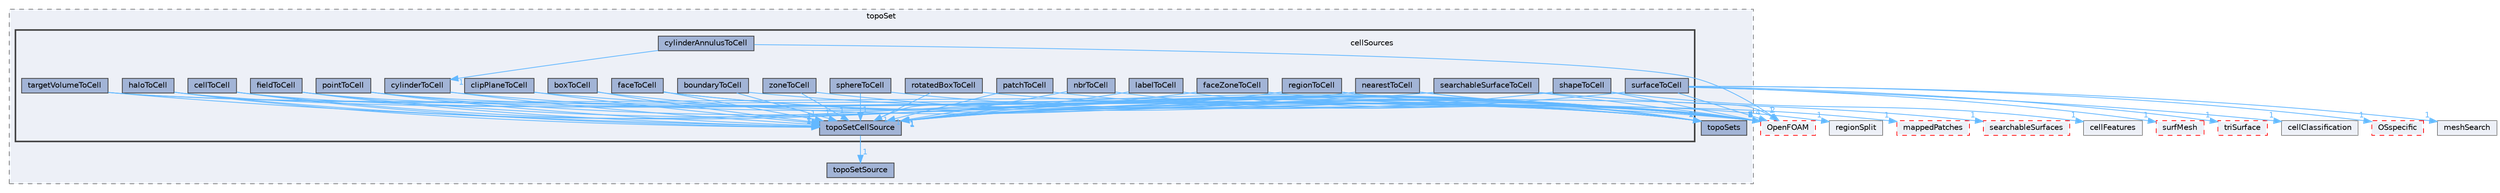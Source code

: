 digraph "src/meshTools/topoSet/cellSources"
{
 // LATEX_PDF_SIZE
  bgcolor="transparent";
  edge [fontname=Helvetica,fontsize=10,labelfontname=Helvetica,labelfontsize=10];
  node [fontname=Helvetica,fontsize=10,shape=box,height=0.2,width=0.4];
  compound=true
  subgraph clusterdir_53c6f1430167a4cd316d5caa179db9dd {
    graph [ bgcolor="#edf0f7", pencolor="grey50", label="topoSet", fontname=Helvetica,fontsize=10 style="filled,dashed", URL="dir_53c6f1430167a4cd316d5caa179db9dd.html",tooltip=""]
  dir_cf85cbbd7fd849cf972e2760b9b27a5d [label="topoSets", fillcolor="#a2b4d6", color="grey25", style="filled", URL="dir_cf85cbbd7fd849cf972e2760b9b27a5d.html",tooltip=""];
  dir_4b6fbbc959fea3024271902bf3ac20e3 [label="topoSetSource", fillcolor="#a2b4d6", color="grey25", style="filled", URL="dir_4b6fbbc959fea3024271902bf3ac20e3.html",tooltip=""];
  subgraph clusterdir_7191e266c7adc3c79494645c7d896727 {
    graph [ bgcolor="#edf0f7", pencolor="grey25", label="", fontname=Helvetica,fontsize=10 style="filled,bold", URL="dir_7191e266c7adc3c79494645c7d896727.html",tooltip=""]
    dir_7191e266c7adc3c79494645c7d896727 [shape=plaintext, label="cellSources"];
  dir_9fe89420600179f4ff3efdf21ee6a435 [label="boundaryToCell", fillcolor="#a2b4d6", color="grey25", style="filled", URL="dir_9fe89420600179f4ff3efdf21ee6a435.html",tooltip=""];
  dir_0d1f6cf7dda4012fe48c89bed304a131 [label="boxToCell", fillcolor="#a2b4d6", color="grey25", style="filled", URL="dir_0d1f6cf7dda4012fe48c89bed304a131.html",tooltip=""];
  dir_4d4ff1d05061ff05af09487dbb78bf7e [label="cellToCell", fillcolor="#a2b4d6", color="grey25", style="filled", URL="dir_4d4ff1d05061ff05af09487dbb78bf7e.html",tooltip=""];
  dir_490407684e1340ab8e70b3b14d02e0cd [label="clipPlaneToCell", fillcolor="#a2b4d6", color="grey25", style="filled", URL="dir_490407684e1340ab8e70b3b14d02e0cd.html",tooltip=""];
  dir_b42246aaedaabf4de0125bf7332f6715 [label="cylinderAnnulusToCell", fillcolor="#a2b4d6", color="grey25", style="filled", URL="dir_b42246aaedaabf4de0125bf7332f6715.html",tooltip=""];
  dir_3ea02d57da5904d4080ac94eda54210a [label="cylinderToCell", fillcolor="#a2b4d6", color="grey25", style="filled", URL="dir_3ea02d57da5904d4080ac94eda54210a.html",tooltip=""];
  dir_7706a7d7ecaccfbe083cba4f16839086 [label="faceToCell", fillcolor="#a2b4d6", color="grey25", style="filled", URL="dir_7706a7d7ecaccfbe083cba4f16839086.html",tooltip=""];
  dir_46aca1db60a0afe7189d3c82646d0f4d [label="faceZoneToCell", fillcolor="#a2b4d6", color="grey25", style="filled", URL="dir_46aca1db60a0afe7189d3c82646d0f4d.html",tooltip=""];
  dir_c7d35d131786a2a486bd9c20f4c9d1f6 [label="fieldToCell", fillcolor="#a2b4d6", color="grey25", style="filled", URL="dir_c7d35d131786a2a486bd9c20f4c9d1f6.html",tooltip=""];
  dir_2b4fb6936bfef15eea59b22c693755cc [label="haloToCell", fillcolor="#a2b4d6", color="grey25", style="filled", URL="dir_2b4fb6936bfef15eea59b22c693755cc.html",tooltip=""];
  dir_5730513b79fadcb7d62d44a89f2808a3 [label="labelToCell", fillcolor="#a2b4d6", color="grey25", style="filled", URL="dir_5730513b79fadcb7d62d44a89f2808a3.html",tooltip=""];
  dir_31c5edf133188b2d632348c8465593bb [label="nbrToCell", fillcolor="#a2b4d6", color="grey25", style="filled", URL="dir_31c5edf133188b2d632348c8465593bb.html",tooltip=""];
  dir_3554fb8df205e9aed5e4dff19d5bbaf1 [label="nearestToCell", fillcolor="#a2b4d6", color="grey25", style="filled", URL="dir_3554fb8df205e9aed5e4dff19d5bbaf1.html",tooltip=""];
  dir_73cd432b485bf5def3ffb43436d7a338 [label="patchToCell", fillcolor="#a2b4d6", color="grey25", style="filled", URL="dir_73cd432b485bf5def3ffb43436d7a338.html",tooltip=""];
  dir_a137f9d486866db2842802ca29efd626 [label="pointToCell", fillcolor="#a2b4d6", color="grey25", style="filled", URL="dir_a137f9d486866db2842802ca29efd626.html",tooltip=""];
  dir_28dc57a70531b09a376429f89f4d375e [label="regionToCell", fillcolor="#a2b4d6", color="grey25", style="filled", URL="dir_28dc57a70531b09a376429f89f4d375e.html",tooltip=""];
  dir_17b06b0aa16cf510f4446100f347c4e7 [label="rotatedBoxToCell", fillcolor="#a2b4d6", color="grey25", style="filled", URL="dir_17b06b0aa16cf510f4446100f347c4e7.html",tooltip=""];
  dir_068a002789693401667d1924c0d6f22c [label="searchableSurfaceToCell", fillcolor="#a2b4d6", color="grey25", style="filled", URL="dir_068a002789693401667d1924c0d6f22c.html",tooltip=""];
  dir_99decd8bfd57705eb9c478420ac68d1c [label="shapeToCell", fillcolor="#a2b4d6", color="grey25", style="filled", URL="dir_99decd8bfd57705eb9c478420ac68d1c.html",tooltip=""];
  dir_2d0bbf2f978f2060ff16c7ac1a2f7fd2 [label="sphereToCell", fillcolor="#a2b4d6", color="grey25", style="filled", URL="dir_2d0bbf2f978f2060ff16c7ac1a2f7fd2.html",tooltip=""];
  dir_ecb90879b7fdb5ce0d4f2a8d9b699808 [label="surfaceToCell", fillcolor="#a2b4d6", color="grey25", style="filled", URL="dir_ecb90879b7fdb5ce0d4f2a8d9b699808.html",tooltip=""];
  dir_154e74d4ab4053dd42d6707ea5405ea2 [label="targetVolumeToCell", fillcolor="#a2b4d6", color="grey25", style="filled", URL="dir_154e74d4ab4053dd42d6707ea5405ea2.html",tooltip=""];
  dir_4ae62864b70182b5576499dcedbe0929 [label="topoSetCellSource", fillcolor="#a2b4d6", color="grey25", style="filled", URL="dir_4ae62864b70182b5576499dcedbe0929.html",tooltip=""];
  dir_6607ee60a67f78b8d9e1b2c99449b49b [label="zoneToCell", fillcolor="#a2b4d6", color="grey25", style="filled", URL="dir_6607ee60a67f78b8d9e1b2c99449b49b.html",tooltip=""];
  }
  }
  dir_c5473ff19b20e6ec4dfe5c310b3778a8 [label="OpenFOAM", fillcolor="#edf0f7", color="red", style="filled,dashed", URL="dir_c5473ff19b20e6ec4dfe5c310b3778a8.html",tooltip=""];
  dir_c77b33f4fcb6ece30dd2aa16d1bc605e [label="mappedPatches", fillcolor="#edf0f7", color="red", style="filled,dashed", URL="dir_c77b33f4fcb6ece30dd2aa16d1bc605e.html",tooltip=""];
  dir_e6eb7eb4a0044a29d56f0d9aa7020713 [label="regionSplit", fillcolor="#edf0f7", color="grey50", style="filled", URL="dir_e6eb7eb4a0044a29d56f0d9aa7020713.html",tooltip=""];
  dir_fdba7555f757b9c8126275cbaccc3a14 [label="searchableSurfaces", fillcolor="#edf0f7", color="red", style="filled,dashed", URL="dir_fdba7555f757b9c8126275cbaccc3a14.html",tooltip=""];
  dir_8e84b7a8ecd36470533812cac5903fcd [label="cellFeatures", fillcolor="#edf0f7", color="grey50", style="filled", URL="dir_8e84b7a8ecd36470533812cac5903fcd.html",tooltip=""];
  dir_7314f67fd2a911ec2225fce1156c35c5 [label="meshSearch", fillcolor="#edf0f7", color="grey50", style="filled", URL="dir_7314f67fd2a911ec2225fce1156c35c5.html",tooltip=""];
  dir_0a88fe22feb23ce5f078a04a1df67721 [label="surfMesh", fillcolor="#edf0f7", color="red", style="filled,dashed", URL="dir_0a88fe22feb23ce5f078a04a1df67721.html",tooltip=""];
  dir_2c4b96702ead4056d900947b6784ec65 [label="triSurface", fillcolor="#edf0f7", color="red", style="filled,dashed", URL="dir_2c4b96702ead4056d900947b6784ec65.html",tooltip=""];
  dir_4bc05fb9b88a5582dccdfc3fdfdff5b9 [label="cellClassification", fillcolor="#edf0f7", color="grey50", style="filled", URL="dir_4bc05fb9b88a5582dccdfc3fdfdff5b9.html",tooltip=""];
  dir_1e7df7a7407fc4618be5c18f76eb7b99 [label="OSspecific", fillcolor="#edf0f7", color="red", style="filled,dashed", URL="dir_1e7df7a7407fc4618be5c18f76eb7b99.html",tooltip=""];
  dir_9fe89420600179f4ff3efdf21ee6a435->dir_4ae62864b70182b5576499dcedbe0929 [headlabel="1", labeldistance=1.5 headhref="dir_000331_004075.html" href="dir_000331_004075.html" color="steelblue1" fontcolor="steelblue1"];
  dir_9fe89420600179f4ff3efdf21ee6a435->dir_c5473ff19b20e6ec4dfe5c310b3778a8 [headlabel="2", labeldistance=1.5 headhref="dir_000331_002695.html" href="dir_000331_002695.html" color="steelblue1" fontcolor="steelblue1"];
  dir_0d1f6cf7dda4012fe48c89bed304a131->dir_4ae62864b70182b5576499dcedbe0929 [headlabel="1", labeldistance=1.5 headhref="dir_000340_004075.html" href="dir_000340_004075.html" color="steelblue1" fontcolor="steelblue1"];
  dir_0d1f6cf7dda4012fe48c89bed304a131->dir_c5473ff19b20e6ec4dfe5c310b3778a8 [headlabel="3", labeldistance=1.5 headhref="dir_000340_002695.html" href="dir_000340_002695.html" color="steelblue1" fontcolor="steelblue1"];
  dir_4d4ff1d05061ff05af09487dbb78bf7e->dir_4ae62864b70182b5576499dcedbe0929 [headlabel="1", labeldistance=1.5 headhref="dir_000445_004075.html" href="dir_000445_004075.html" color="steelblue1" fontcolor="steelblue1"];
  dir_4d4ff1d05061ff05af09487dbb78bf7e->dir_c5473ff19b20e6ec4dfe5c310b3778a8 [headlabel="2", labeldistance=1.5 headhref="dir_000445_002695.html" href="dir_000445_002695.html" color="steelblue1" fontcolor="steelblue1"];
  dir_4d4ff1d05061ff05af09487dbb78bf7e->dir_cf85cbbd7fd849cf972e2760b9b27a5d [headlabel="1", labeldistance=1.5 headhref="dir_000445_004081.html" href="dir_000445_004081.html" color="steelblue1" fontcolor="steelblue1"];
  dir_490407684e1340ab8e70b3b14d02e0cd->dir_4ae62864b70182b5576499dcedbe0929 [headlabel="1", labeldistance=1.5 headhref="dir_000492_004075.html" href="dir_000492_004075.html" color="steelblue1" fontcolor="steelblue1"];
  dir_490407684e1340ab8e70b3b14d02e0cd->dir_c5473ff19b20e6ec4dfe5c310b3778a8 [headlabel="3", labeldistance=1.5 headhref="dir_000492_002695.html" href="dir_000492_002695.html" color="steelblue1" fontcolor="steelblue1"];
  dir_b42246aaedaabf4de0125bf7332f6715->dir_3ea02d57da5904d4080ac94eda54210a [headlabel="1", labeldistance=1.5 headhref="dir_000796_000798.html" href="dir_000796_000798.html" color="steelblue1" fontcolor="steelblue1"];
  dir_b42246aaedaabf4de0125bf7332f6715->dir_c5473ff19b20e6ec4dfe5c310b3778a8 [headlabel="2", labeldistance=1.5 headhref="dir_000796_002695.html" href="dir_000796_002695.html" color="steelblue1" fontcolor="steelblue1"];
  dir_3ea02d57da5904d4080ac94eda54210a->dir_4ae62864b70182b5576499dcedbe0929 [headlabel="1", labeldistance=1.5 headhref="dir_000798_004075.html" href="dir_000798_004075.html" color="steelblue1" fontcolor="steelblue1"];
  dir_3ea02d57da5904d4080ac94eda54210a->dir_c5473ff19b20e6ec4dfe5c310b3778a8 [headlabel="2", labeldistance=1.5 headhref="dir_000798_002695.html" href="dir_000798_002695.html" color="steelblue1" fontcolor="steelblue1"];
  dir_7706a7d7ecaccfbe083cba4f16839086->dir_4ae62864b70182b5576499dcedbe0929 [headlabel="1", labeldistance=1.5 headhref="dir_001270_004075.html" href="dir_001270_004075.html" color="steelblue1" fontcolor="steelblue1"];
  dir_7706a7d7ecaccfbe083cba4f16839086->dir_c5473ff19b20e6ec4dfe5c310b3778a8 [headlabel="3", labeldistance=1.5 headhref="dir_001270_002695.html" href="dir_001270_002695.html" color="steelblue1" fontcolor="steelblue1"];
  dir_7706a7d7ecaccfbe083cba4f16839086->dir_cf85cbbd7fd849cf972e2760b9b27a5d [headlabel="1", labeldistance=1.5 headhref="dir_001270_004081.html" href="dir_001270_004081.html" color="steelblue1" fontcolor="steelblue1"];
  dir_46aca1db60a0afe7189d3c82646d0f4d->dir_4ae62864b70182b5576499dcedbe0929 [headlabel="1", labeldistance=1.5 headhref="dir_001277_004075.html" href="dir_001277_004075.html" color="steelblue1" fontcolor="steelblue1"];
  dir_46aca1db60a0afe7189d3c82646d0f4d->dir_c5473ff19b20e6ec4dfe5c310b3778a8 [headlabel="3", labeldistance=1.5 headhref="dir_001277_002695.html" href="dir_001277_002695.html" color="steelblue1" fontcolor="steelblue1"];
  dir_c7d35d131786a2a486bd9c20f4c9d1f6->dir_4ae62864b70182b5576499dcedbe0929 [headlabel="1", labeldistance=1.5 headhref="dir_001345_004075.html" href="dir_001345_004075.html" color="steelblue1" fontcolor="steelblue1"];
  dir_c7d35d131786a2a486bd9c20f4c9d1f6->dir_c5473ff19b20e6ec4dfe5c310b3778a8 [headlabel="7", labeldistance=1.5 headhref="dir_001345_002695.html" href="dir_001345_002695.html" color="steelblue1" fontcolor="steelblue1"];
  dir_c7d35d131786a2a486bd9c20f4c9d1f6->dir_cf85cbbd7fd849cf972e2760b9b27a5d [headlabel="1", labeldistance=1.5 headhref="dir_001345_004081.html" href="dir_001345_004081.html" color="steelblue1" fontcolor="steelblue1"];
  dir_2b4fb6936bfef15eea59b22c693755cc->dir_4ae62864b70182b5576499dcedbe0929 [headlabel="1", labeldistance=1.5 headhref="dir_001694_004075.html" href="dir_001694_004075.html" color="steelblue1" fontcolor="steelblue1"];
  dir_2b4fb6936bfef15eea59b22c693755cc->dir_c5473ff19b20e6ec4dfe5c310b3778a8 [headlabel="3", labeldistance=1.5 headhref="dir_001694_002695.html" href="dir_001694_002695.html" color="steelblue1" fontcolor="steelblue1"];
  dir_2b4fb6936bfef15eea59b22c693755cc->dir_cf85cbbd7fd849cf972e2760b9b27a5d [headlabel="2", labeldistance=1.5 headhref="dir_001694_004081.html" href="dir_001694_004081.html" color="steelblue1" fontcolor="steelblue1"];
  dir_5730513b79fadcb7d62d44a89f2808a3->dir_4ae62864b70182b5576499dcedbe0929 [headlabel="1", labeldistance=1.5 headhref="dir_002065_004075.html" href="dir_002065_004075.html" color="steelblue1" fontcolor="steelblue1"];
  dir_5730513b79fadcb7d62d44a89f2808a3->dir_c5473ff19b20e6ec4dfe5c310b3778a8 [headlabel="2", labeldistance=1.5 headhref="dir_002065_002695.html" href="dir_002065_002695.html" color="steelblue1" fontcolor="steelblue1"];
  dir_31c5edf133188b2d632348c8465593bb->dir_4ae62864b70182b5576499dcedbe0929 [headlabel="1", labeldistance=1.5 headhref="dir_002519_004075.html" href="dir_002519_004075.html" color="steelblue1" fontcolor="steelblue1"];
  dir_31c5edf133188b2d632348c8465593bb->dir_c5473ff19b20e6ec4dfe5c310b3778a8 [headlabel="2", labeldistance=1.5 headhref="dir_002519_002695.html" href="dir_002519_002695.html" color="steelblue1" fontcolor="steelblue1"];
  dir_3554fb8df205e9aed5e4dff19d5bbaf1->dir_4ae62864b70182b5576499dcedbe0929 [headlabel="1", labeldistance=1.5 headhref="dir_002522_004075.html" href="dir_002522_004075.html" color="steelblue1" fontcolor="steelblue1"];
  dir_3554fb8df205e9aed5e4dff19d5bbaf1->dir_c5473ff19b20e6ec4dfe5c310b3778a8 [headlabel="2", labeldistance=1.5 headhref="dir_002522_002695.html" href="dir_002522_002695.html" color="steelblue1" fontcolor="steelblue1"];
  dir_3554fb8df205e9aed5e4dff19d5bbaf1->dir_c77b33f4fcb6ece30dd2aa16d1bc605e [headlabel="1", labeldistance=1.5 headhref="dir_002522_002310.html" href="dir_002522_002310.html" color="steelblue1" fontcolor="steelblue1"];
  dir_73cd432b485bf5def3ffb43436d7a338->dir_4ae62864b70182b5576499dcedbe0929 [headlabel="1", labeldistance=1.5 headhref="dir_002841_004075.html" href="dir_002841_004075.html" color="steelblue1" fontcolor="steelblue1"];
  dir_73cd432b485bf5def3ffb43436d7a338->dir_c5473ff19b20e6ec4dfe5c310b3778a8 [headlabel="3", labeldistance=1.5 headhref="dir_002841_002695.html" href="dir_002841_002695.html" color="steelblue1" fontcolor="steelblue1"];
  dir_a137f9d486866db2842802ca29efd626->dir_4ae62864b70182b5576499dcedbe0929 [headlabel="1", labeldistance=1.5 headhref="dir_002964_004075.html" href="dir_002964_004075.html" color="steelblue1" fontcolor="steelblue1"];
  dir_a137f9d486866db2842802ca29efd626->dir_c5473ff19b20e6ec4dfe5c310b3778a8 [headlabel="3", labeldistance=1.5 headhref="dir_002964_002695.html" href="dir_002964_002695.html" color="steelblue1" fontcolor="steelblue1"];
  dir_a137f9d486866db2842802ca29efd626->dir_cf85cbbd7fd849cf972e2760b9b27a5d [headlabel="1", labeldistance=1.5 headhref="dir_002964_004081.html" href="dir_002964_004081.html" color="steelblue1" fontcolor="steelblue1"];
  dir_28dc57a70531b09a376429f89f4d375e->dir_4ae62864b70182b5576499dcedbe0929 [headlabel="1", labeldistance=1.5 headhref="dir_003301_004075.html" href="dir_003301_004075.html" color="steelblue1" fontcolor="steelblue1"];
  dir_28dc57a70531b09a376429f89f4d375e->dir_c5473ff19b20e6ec4dfe5c310b3778a8 [headlabel="4", labeldistance=1.5 headhref="dir_003301_002695.html" href="dir_003301_002695.html" color="steelblue1" fontcolor="steelblue1"];
  dir_28dc57a70531b09a376429f89f4d375e->dir_cf85cbbd7fd849cf972e2760b9b27a5d [headlabel="1", labeldistance=1.5 headhref="dir_003301_004081.html" href="dir_003301_004081.html" color="steelblue1" fontcolor="steelblue1"];
  dir_28dc57a70531b09a376429f89f4d375e->dir_e6eb7eb4a0044a29d56f0d9aa7020713 [headlabel="1", labeldistance=1.5 headhref="dir_003301_003298.html" href="dir_003301_003298.html" color="steelblue1" fontcolor="steelblue1"];
  dir_17b06b0aa16cf510f4446100f347c4e7->dir_4ae62864b70182b5576499dcedbe0929 [headlabel="1", labeldistance=1.5 headhref="dir_003369_004075.html" href="dir_003369_004075.html" color="steelblue1" fontcolor="steelblue1"];
  dir_17b06b0aa16cf510f4446100f347c4e7->dir_c5473ff19b20e6ec4dfe5c310b3778a8 [headlabel="4", labeldistance=1.5 headhref="dir_003369_002695.html" href="dir_003369_002695.html" color="steelblue1" fontcolor="steelblue1"];
  dir_068a002789693401667d1924c0d6f22c->dir_4ae62864b70182b5576499dcedbe0929 [headlabel="1", labeldistance=1.5 headhref="dir_003464_004075.html" href="dir_003464_004075.html" color="steelblue1" fontcolor="steelblue1"];
  dir_068a002789693401667d1924c0d6f22c->dir_c5473ff19b20e6ec4dfe5c310b3778a8 [headlabel="3", labeldistance=1.5 headhref="dir_003464_002695.html" href="dir_003464_002695.html" color="steelblue1" fontcolor="steelblue1"];
  dir_068a002789693401667d1924c0d6f22c->dir_fdba7555f757b9c8126275cbaccc3a14 [headlabel="1", labeldistance=1.5 headhref="dir_003464_003461.html" href="dir_003464_003461.html" color="steelblue1" fontcolor="steelblue1"];
  dir_99decd8bfd57705eb9c478420ac68d1c->dir_4ae62864b70182b5576499dcedbe0929 [headlabel="1", labeldistance=1.5 headhref="dir_003513_004075.html" href="dir_003513_004075.html" color="steelblue1" fontcolor="steelblue1"];
  dir_99decd8bfd57705eb9c478420ac68d1c->dir_8e84b7a8ecd36470533812cac5903fcd [headlabel="1", labeldistance=1.5 headhref="dir_003513_000420.html" href="dir_003513_000420.html" color="steelblue1" fontcolor="steelblue1"];
  dir_99decd8bfd57705eb9c478420ac68d1c->dir_c5473ff19b20e6ec4dfe5c310b3778a8 [headlabel="4", labeldistance=1.5 headhref="dir_003513_002695.html" href="dir_003513_002695.html" color="steelblue1" fontcolor="steelblue1"];
  dir_2d0bbf2f978f2060ff16c7ac1a2f7fd2->dir_4ae62864b70182b5576499dcedbe0929 [headlabel="1", labeldistance=1.5 headhref="dir_003696_004075.html" href="dir_003696_004075.html" color="steelblue1" fontcolor="steelblue1"];
  dir_2d0bbf2f978f2060ff16c7ac1a2f7fd2->dir_c5473ff19b20e6ec4dfe5c310b3778a8 [headlabel="2", labeldistance=1.5 headhref="dir_003696_002695.html" href="dir_003696_002695.html" color="steelblue1" fontcolor="steelblue1"];
  dir_ecb90879b7fdb5ce0d4f2a8d9b699808->dir_0a88fe22feb23ce5f078a04a1df67721 [headlabel="1", labeldistance=1.5 headhref="dir_003886_003891.html" href="dir_003886_003891.html" color="steelblue1" fontcolor="steelblue1"];
  dir_ecb90879b7fdb5ce0d4f2a8d9b699808->dir_1e7df7a7407fc4618be5c18f76eb7b99 [headlabel="1", labeldistance=1.5 headhref="dir_003886_002727.html" href="dir_003886_002727.html" color="steelblue1" fontcolor="steelblue1"];
  dir_ecb90879b7fdb5ce0d4f2a8d9b699808->dir_2c4b96702ead4056d900947b6784ec65 [headlabel="1", labeldistance=1.5 headhref="dir_003886_004124.html" href="dir_003886_004124.html" color="steelblue1" fontcolor="steelblue1"];
  dir_ecb90879b7fdb5ce0d4f2a8d9b699808->dir_4ae62864b70182b5576499dcedbe0929 [headlabel="1", labeldistance=1.5 headhref="dir_003886_004075.html" href="dir_003886_004075.html" color="steelblue1" fontcolor="steelblue1"];
  dir_ecb90879b7fdb5ce0d4f2a8d9b699808->dir_4bc05fb9b88a5582dccdfc3fdfdff5b9 [headlabel="1", labeldistance=1.5 headhref="dir_003886_000415.html" href="dir_003886_000415.html" color="steelblue1" fontcolor="steelblue1"];
  dir_ecb90879b7fdb5ce0d4f2a8d9b699808->dir_7314f67fd2a911ec2225fce1156c35c5 [headlabel="1", labeldistance=1.5 headhref="dir_003886_002376.html" href="dir_003886_002376.html" color="steelblue1" fontcolor="steelblue1"];
  dir_ecb90879b7fdb5ce0d4f2a8d9b699808->dir_c5473ff19b20e6ec4dfe5c310b3778a8 [headlabel="4", labeldistance=1.5 headhref="dir_003886_002695.html" href="dir_003886_002695.html" color="steelblue1" fontcolor="steelblue1"];
  dir_154e74d4ab4053dd42d6707ea5405ea2->dir_4ae62864b70182b5576499dcedbe0929 [headlabel="1", labeldistance=1.5 headhref="dir_003962_004075.html" href="dir_003962_004075.html" color="steelblue1" fontcolor="steelblue1"];
  dir_154e74d4ab4053dd42d6707ea5405ea2->dir_c5473ff19b20e6ec4dfe5c310b3778a8 [headlabel="5", labeldistance=1.5 headhref="dir_003962_002695.html" href="dir_003962_002695.html" color="steelblue1" fontcolor="steelblue1"];
  dir_154e74d4ab4053dd42d6707ea5405ea2->dir_cf85cbbd7fd849cf972e2760b9b27a5d [headlabel="1", labeldistance=1.5 headhref="dir_003962_004081.html" href="dir_003962_004081.html" color="steelblue1" fontcolor="steelblue1"];
  dir_4ae62864b70182b5576499dcedbe0929->dir_4b6fbbc959fea3024271902bf3ac20e3 [headlabel="1", labeldistance=1.5 headhref="dir_004075_004082.html" href="dir_004075_004082.html" color="steelblue1" fontcolor="steelblue1"];
  dir_4ae62864b70182b5576499dcedbe0929->dir_c5473ff19b20e6ec4dfe5c310b3778a8 [headlabel="1", labeldistance=1.5 headhref="dir_004075_002695.html" href="dir_004075_002695.html" color="steelblue1" fontcolor="steelblue1"];
  dir_6607ee60a67f78b8d9e1b2c99449b49b->dir_4ae62864b70182b5576499dcedbe0929 [headlabel="1", labeldistance=1.5 headhref="dir_004467_004075.html" href="dir_004467_004075.html" color="steelblue1" fontcolor="steelblue1"];
  dir_6607ee60a67f78b8d9e1b2c99449b49b->dir_c5473ff19b20e6ec4dfe5c310b3778a8 [headlabel="3", labeldistance=1.5 headhref="dir_004467_002695.html" href="dir_004467_002695.html" color="steelblue1" fontcolor="steelblue1"];
}
